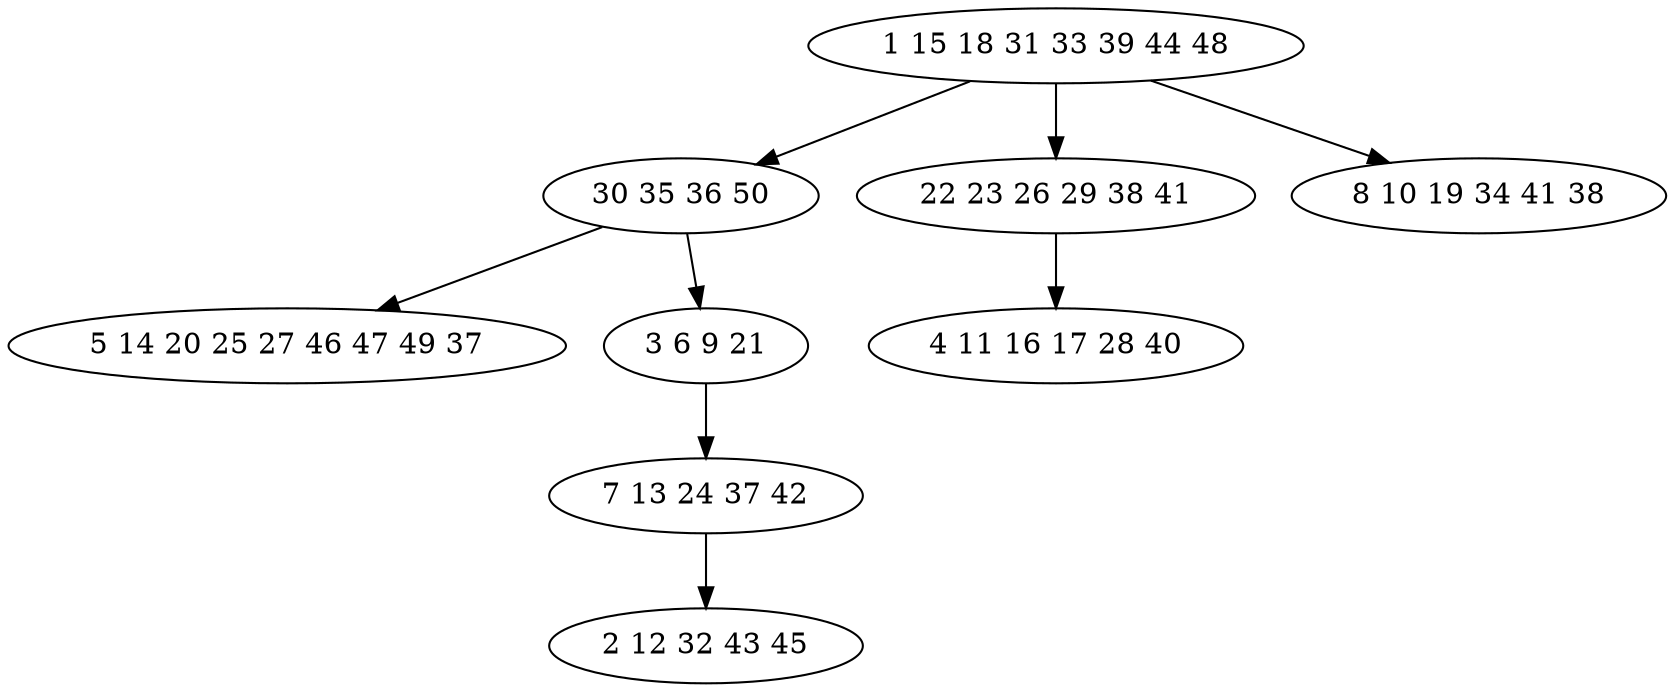digraph true_tree {
	"0" -> "1"
	"1" -> "2"
	"1" -> "3"
	"0" -> "4"
	"0" -> "5"
	"3" -> "6"
	"4" -> "7"
	"6" -> "8"
	"0" [label="1 15 18 31 33 39 44 48"];
	"1" [label="30 35 36 50"];
	"2" [label="5 14 20 25 27 46 47 49 37"];
	"3" [label="3 6 9 21"];
	"4" [label="22 23 26 29 38 41"];
	"5" [label="8 10 19 34 41 38"];
	"6" [label="7 13 24 37 42"];
	"7" [label="4 11 16 17 28 40"];
	"8" [label="2 12 32 43 45"];
}
